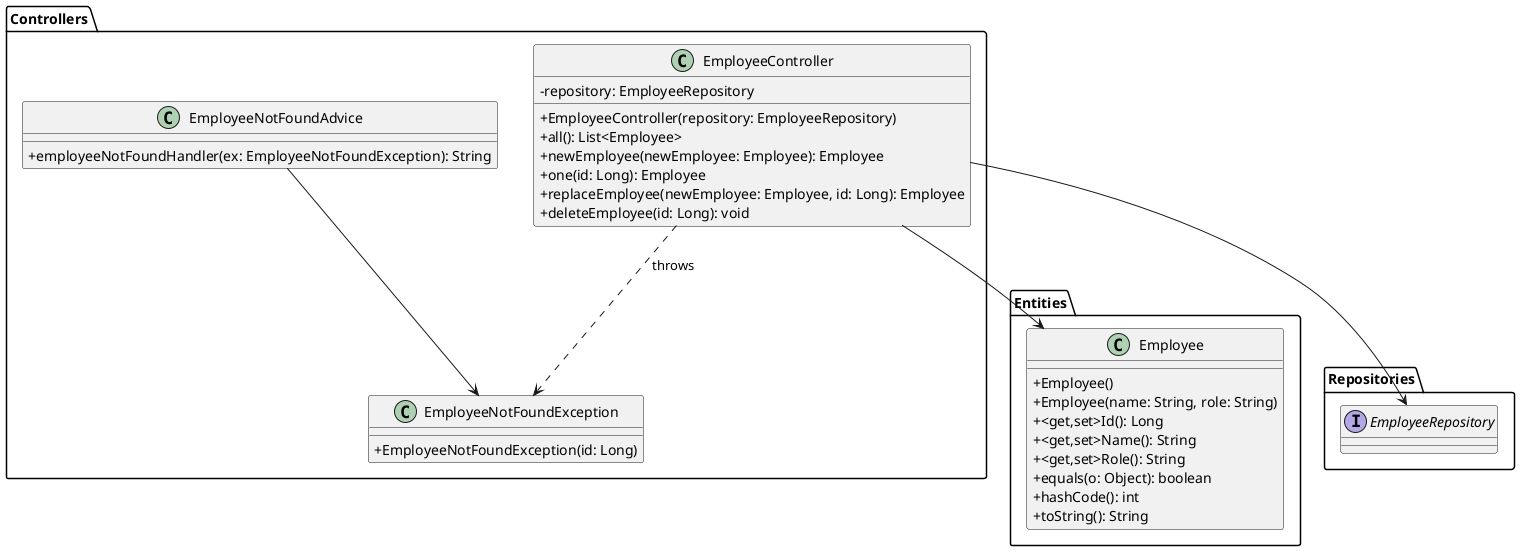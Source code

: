 @startuml

skinparam classAttributeIconSize 0

'packages
package "Controllers"
{
    class EmployeeController {
            - repository: EmployeeRepository
            + EmployeeController(repository: EmployeeRepository)
            + all(): List<Employee>
            + newEmployee(newEmployee: Employee): Employee
            + one(id: Long): Employee
            + replaceEmployee(newEmployee: Employee, id: Long): Employee
            + deleteEmployee(id: Long): void
        }
        
        class EmployeeNotFoundAdvice {
            + employeeNotFoundHandler(ex: EmployeeNotFoundException): String
        }

        class EmployeeNotFoundException {
            + EmployeeNotFoundException(id: Long)
        }
}

package "Entities"
{
    class Employee {
            ' - id: Long
            ' - name: String
            ' - role: String
            + Employee()
            + Employee(name: String, role: String)
            + <get,set>Id(): Long
            + <get,set>Name(): String
            + <get,set>Role(): String
            + equals(o: Object): boolean
            + hashCode(): int
            + toString(): String
        }
}

package "Repositories"
{
    interface EmployeeRepository{}

    ' class LoadDatabase {
        ' +initDatabase(repository: EmployeeRepository): CommandLineRunner
    ' }
}

'relations
EmployeeController --> Employee
EmployeeController --> EmployeeRepository

EmployeeController ..> EmployeeNotFoundException : throws
EmployeeNotFoundAdvice --> EmployeeNotFoundException

@enduml